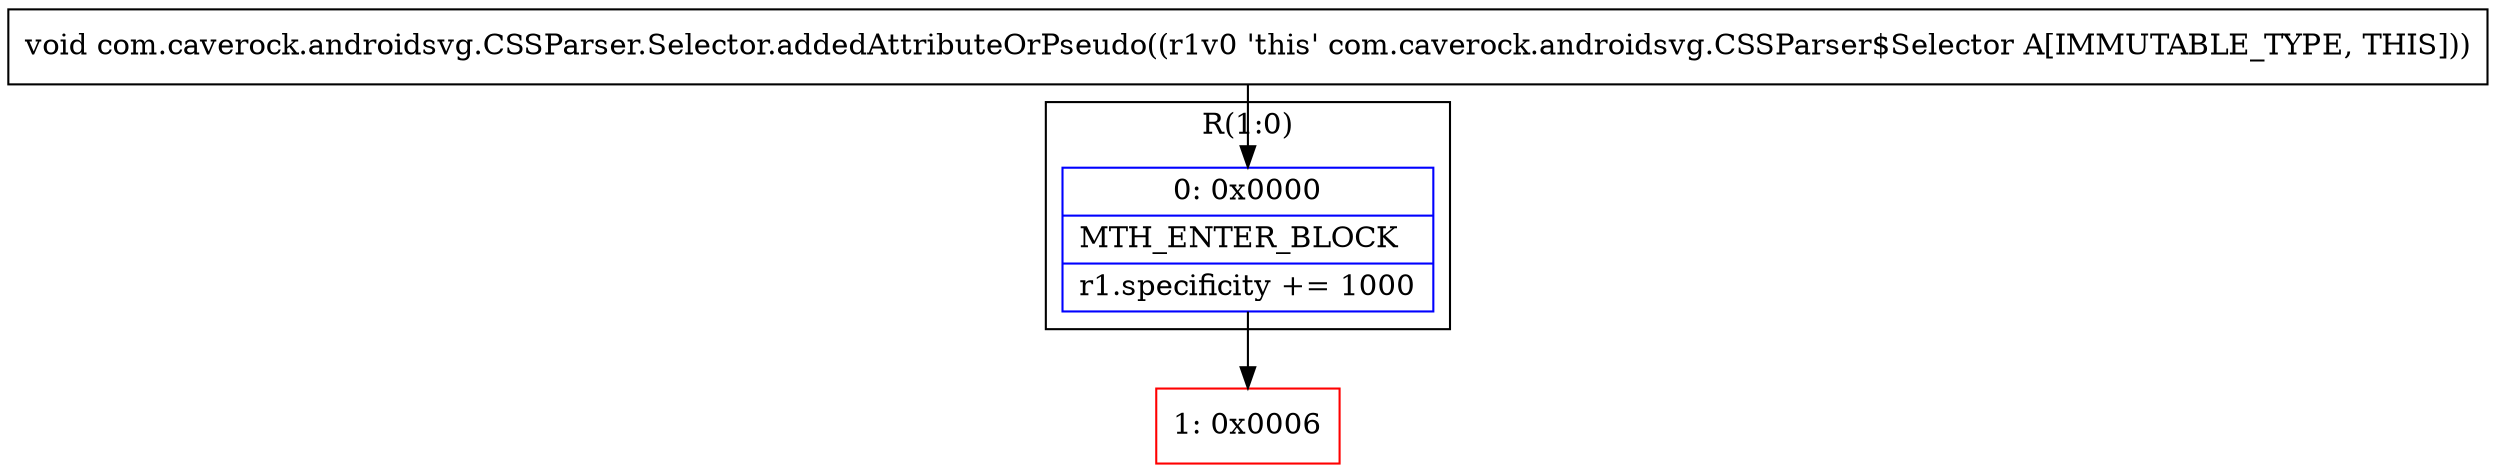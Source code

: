 digraph "CFG forcom.caverock.androidsvg.CSSParser.Selector.addedAttributeOrPseudo()V" {
subgraph cluster_Region_1718855326 {
label = "R(1:0)";
node [shape=record,color=blue];
Node_0 [shape=record,label="{0\:\ 0x0000|MTH_ENTER_BLOCK\l|r1.specificity += 1000\l}"];
}
Node_1 [shape=record,color=red,label="{1\:\ 0x0006}"];
MethodNode[shape=record,label="{void com.caverock.androidsvg.CSSParser.Selector.addedAttributeOrPseudo((r1v0 'this' com.caverock.androidsvg.CSSParser$Selector A[IMMUTABLE_TYPE, THIS])) }"];
MethodNode -> Node_0;
Node_0 -> Node_1;
}

